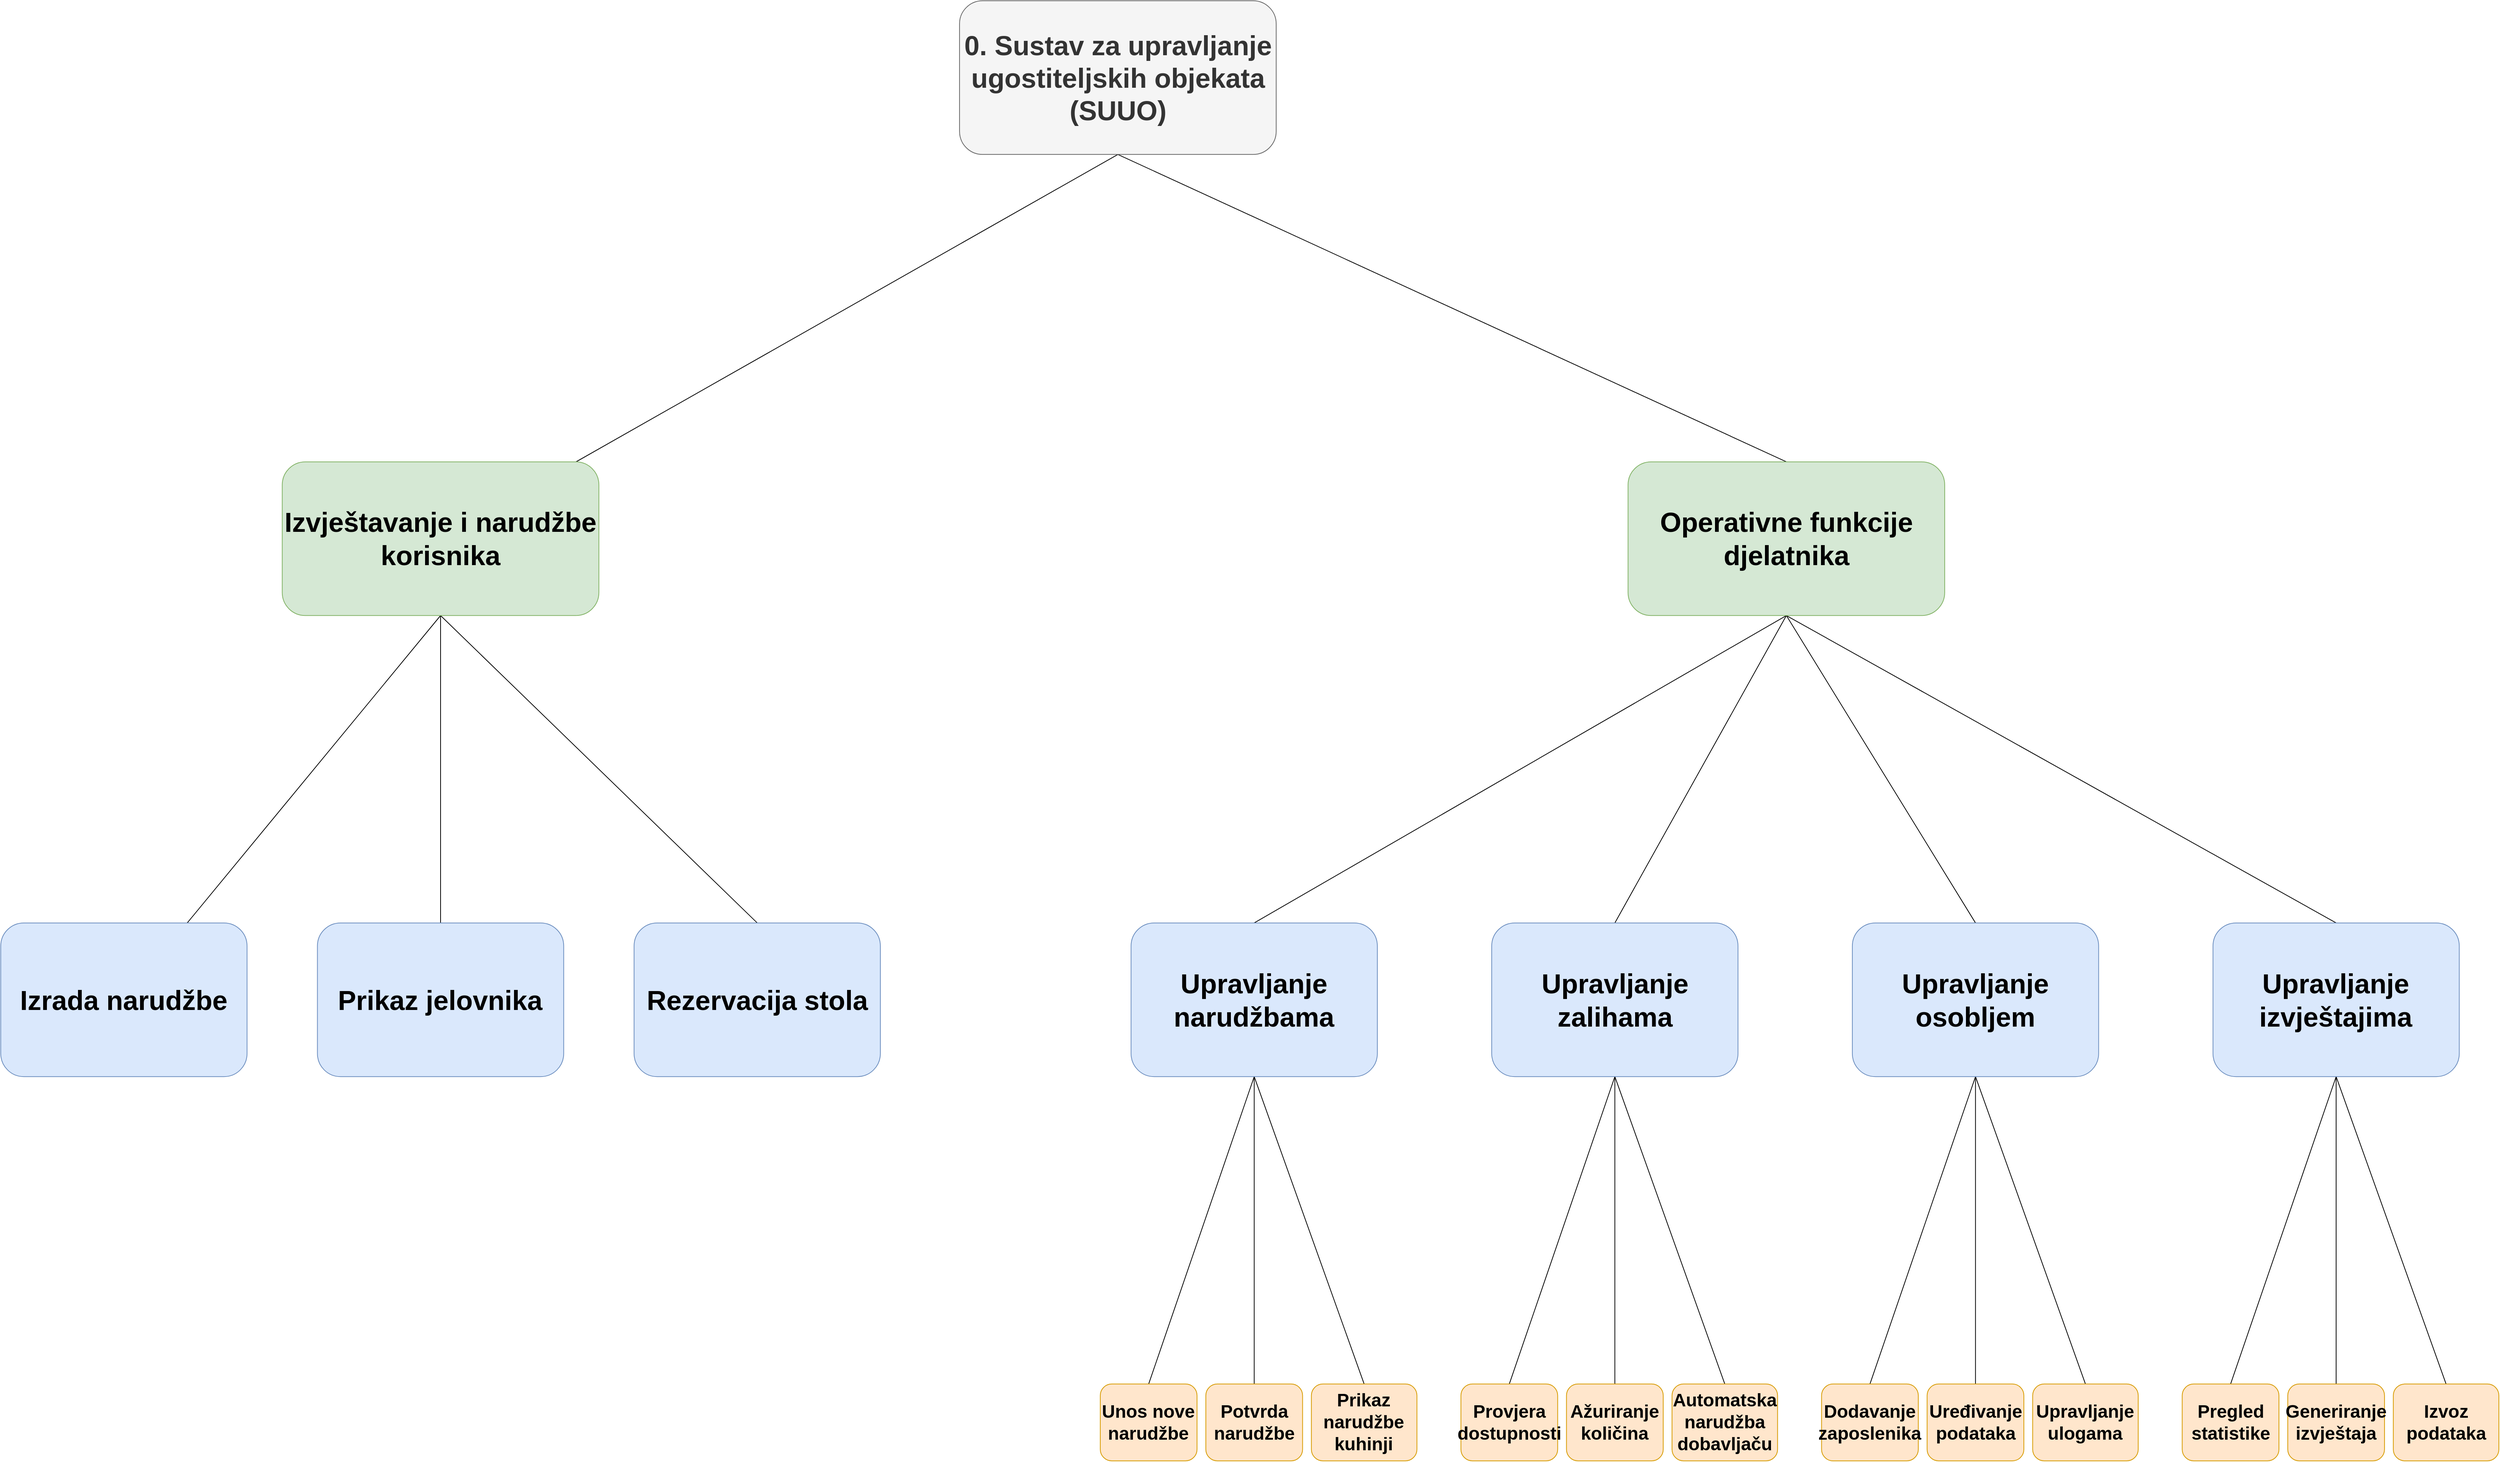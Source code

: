 <mxfile scale="1" border="100" version="26.1.3">
  <diagram name="Page-1" id="kxrtQBPMnSYleZCFBnPV">
    <mxGraphModel dx="2312" dy="2745" grid="1" gridSize="10" guides="1" tooltips="1" connect="1" arrows="1" fold="1" page="0" pageScale="1" pageWidth="827" pageHeight="1169" background="#ffffff" math="0" shadow="0">
      <root>
        <mxCell id="0" />
        <mxCell id="1" parent="0" />
        <mxCell id="YCWfUdo7x6KPriQirSMr-171" value="" style="group" parent="1" vertex="1" connectable="0">
          <mxGeometry x="-1490" y="-1910" width="3300" height="1930" as="geometry" />
        </mxCell>
        <mxCell id="YCWfUdo7x6KPriQirSMr-136" style="rounded=0;orthogonalLoop=1;jettySize=auto;html=1;exitX=0.5;exitY=1;exitDx=0;exitDy=0;endArrow=none;startFill=0;fontStyle=1" parent="YCWfUdo7x6KPriQirSMr-171" source="YCWfUdo7x6KPriQirSMr-123" target="YCWfUdo7x6KPriQirSMr-124" edge="1">
          <mxGeometry relative="1" as="geometry" />
        </mxCell>
        <mxCell id="YCWfUdo7x6KPriQirSMr-137" style="rounded=0;orthogonalLoop=1;jettySize=auto;html=1;exitX=0.5;exitY=1;exitDx=0;exitDy=0;entryX=0.5;entryY=0;entryDx=0;entryDy=0;endArrow=none;startFill=0;fontStyle=1" parent="YCWfUdo7x6KPriQirSMr-171" source="YCWfUdo7x6KPriQirSMr-123" target="YCWfUdo7x6KPriQirSMr-125" edge="1">
          <mxGeometry relative="1" as="geometry" />
        </mxCell>
        <mxCell id="YCWfUdo7x6KPriQirSMr-123" value="&lt;font style=&quot;font-size: 36px;&quot;&gt;0. Sustav za upravljanje ugostiteljskih objekata (SUUO)&lt;/font&gt;" style="rounded=1;whiteSpace=wrap;html=1;fillColor=#f5f5f5;fontColor=#333333;strokeColor=#666666;fontStyle=1" parent="YCWfUdo7x6KPriQirSMr-171" vertex="1">
          <mxGeometry x="1266.549" width="418.31" height="203.158" as="geometry" />
        </mxCell>
        <mxCell id="YCWfUdo7x6KPriQirSMr-132" style="rounded=0;orthogonalLoop=1;jettySize=auto;html=1;exitX=0.5;exitY=1;exitDx=0;exitDy=0;endArrow=none;startFill=0;fontStyle=1" parent="YCWfUdo7x6KPriQirSMr-171" source="YCWfUdo7x6KPriQirSMr-124" target="YCWfUdo7x6KPriQirSMr-126" edge="1">
          <mxGeometry relative="1" as="geometry" />
        </mxCell>
        <mxCell id="YCWfUdo7x6KPriQirSMr-133" style="rounded=0;orthogonalLoop=1;jettySize=auto;html=1;entryX=0.5;entryY=0;entryDx=0;entryDy=0;endArrow=none;startFill=0;fontStyle=1" parent="YCWfUdo7x6KPriQirSMr-171" source="YCWfUdo7x6KPriQirSMr-124" target="YCWfUdo7x6KPriQirSMr-127" edge="1">
          <mxGeometry relative="1" as="geometry" />
        </mxCell>
        <mxCell id="YCWfUdo7x6KPriQirSMr-134" style="rounded=0;orthogonalLoop=1;jettySize=auto;html=1;entryX=0.5;entryY=0;entryDx=0;entryDy=0;endArrow=none;startFill=0;exitX=0.5;exitY=1;exitDx=0;exitDy=0;fontStyle=1" parent="YCWfUdo7x6KPriQirSMr-171" source="YCWfUdo7x6KPriQirSMr-124" target="YCWfUdo7x6KPriQirSMr-128" edge="1">
          <mxGeometry relative="1" as="geometry" />
        </mxCell>
        <mxCell id="YCWfUdo7x6KPriQirSMr-124" value="&lt;font style=&quot;font-size: 36px;&quot;&gt;Izvještavanje i narudžbe korisnika&lt;/font&gt;" style="rounded=1;whiteSpace=wrap;html=1;fillColor=#d5e8d4;strokeColor=#82b366;fontStyle=1" parent="YCWfUdo7x6KPriQirSMr-171" vertex="1">
          <mxGeometry x="371.831" y="609.474" width="418.31" height="203.158" as="geometry" />
        </mxCell>
        <mxCell id="YCWfUdo7x6KPriQirSMr-142" style="rounded=0;orthogonalLoop=1;jettySize=auto;html=1;exitX=0.5;exitY=1;exitDx=0;exitDy=0;entryX=0.5;entryY=0;entryDx=0;entryDy=0;endArrow=none;startFill=0;fontStyle=1" parent="YCWfUdo7x6KPriQirSMr-171" source="YCWfUdo7x6KPriQirSMr-125" target="YCWfUdo7x6KPriQirSMr-138" edge="1">
          <mxGeometry relative="1" as="geometry" />
        </mxCell>
        <mxCell id="YCWfUdo7x6KPriQirSMr-143" style="rounded=0;orthogonalLoop=1;jettySize=auto;html=1;exitX=0.5;exitY=1;exitDx=0;exitDy=0;entryX=0.5;entryY=0;entryDx=0;entryDy=0;endArrow=none;startFill=0;fontStyle=1" parent="YCWfUdo7x6KPriQirSMr-171" source="YCWfUdo7x6KPriQirSMr-125" target="YCWfUdo7x6KPriQirSMr-139" edge="1">
          <mxGeometry relative="1" as="geometry" />
        </mxCell>
        <mxCell id="YCWfUdo7x6KPriQirSMr-144" style="rounded=0;orthogonalLoop=1;jettySize=auto;html=1;exitX=0.5;exitY=1;exitDx=0;exitDy=0;entryX=0.5;entryY=0;entryDx=0;entryDy=0;endArrow=none;startFill=0;fontStyle=1" parent="YCWfUdo7x6KPriQirSMr-171" source="YCWfUdo7x6KPriQirSMr-125" target="YCWfUdo7x6KPriQirSMr-140" edge="1">
          <mxGeometry relative="1" as="geometry" />
        </mxCell>
        <mxCell id="YCWfUdo7x6KPriQirSMr-145" style="rounded=0;orthogonalLoop=1;jettySize=auto;html=1;exitX=0.5;exitY=1;exitDx=0;exitDy=0;entryX=0.5;entryY=0;entryDx=0;entryDy=0;endArrow=none;startFill=0;fontStyle=1" parent="YCWfUdo7x6KPriQirSMr-171" source="YCWfUdo7x6KPriQirSMr-125" target="YCWfUdo7x6KPriQirSMr-141" edge="1">
          <mxGeometry relative="1" as="geometry" />
        </mxCell>
        <mxCell id="YCWfUdo7x6KPriQirSMr-125" value="&lt;font style=&quot;font-size: 36px;&quot;&gt; Operativne funkcije djelatnika&lt;/font&gt;" style="rounded=1;whiteSpace=wrap;html=1;fillColor=#d5e8d4;strokeColor=#82b366;fontStyle=1" parent="YCWfUdo7x6KPriQirSMr-171" vertex="1">
          <mxGeometry x="2149.648" y="609.474" width="418.31" height="203.158" as="geometry" />
        </mxCell>
        <mxCell id="YCWfUdo7x6KPriQirSMr-126" value="&lt;font style=&quot;font-size: 36px;&quot;&gt;Izrada narudžbe&lt;/font&gt;" style="rounded=1;whiteSpace=wrap;html=1;fillColor=#dae8fc;strokeColor=#6c8ebf;fontStyle=1" parent="YCWfUdo7x6KPriQirSMr-171" vertex="1">
          <mxGeometry y="1218.947" width="325.352" height="203.158" as="geometry" />
        </mxCell>
        <mxCell id="YCWfUdo7x6KPriQirSMr-127" value="&lt;font style=&quot;font-size: 36px;&quot;&gt;Prikaz jelovnika&lt;/font&gt;" style="rounded=1;whiteSpace=wrap;html=1;fillColor=#dae8fc;strokeColor=#6c8ebf;fontStyle=1" parent="YCWfUdo7x6KPriQirSMr-171" vertex="1">
          <mxGeometry x="418.31" y="1218.947" width="325.352" height="203.158" as="geometry" />
        </mxCell>
        <mxCell id="YCWfUdo7x6KPriQirSMr-128" value="&lt;font style=&quot;font-size: 36px;&quot;&gt;Rezervacija stola&lt;/font&gt;" style="rounded=1;whiteSpace=wrap;html=1;fillColor=#dae8fc;strokeColor=#6c8ebf;fontStyle=1" parent="YCWfUdo7x6KPriQirSMr-171" vertex="1">
          <mxGeometry x="836.62" y="1218.947" width="325.352" height="203.158" as="geometry" />
        </mxCell>
        <mxCell id="YCWfUdo7x6KPriQirSMr-158" style="rounded=0;orthogonalLoop=1;jettySize=auto;html=1;entryX=0.5;entryY=0;entryDx=0;entryDy=0;endArrow=none;startFill=0;exitX=0.5;exitY=1;exitDx=0;exitDy=0;fontStyle=1" parent="YCWfUdo7x6KPriQirSMr-171" source="YCWfUdo7x6KPriQirSMr-138" target="YCWfUdo7x6KPriQirSMr-155" edge="1">
          <mxGeometry relative="1" as="geometry" />
        </mxCell>
        <mxCell id="YCWfUdo7x6KPriQirSMr-159" style="rounded=0;orthogonalLoop=1;jettySize=auto;html=1;exitX=0.5;exitY=1;exitDx=0;exitDy=0;entryX=0.5;entryY=0;entryDx=0;entryDy=0;endArrow=none;startFill=0;fontStyle=1" parent="YCWfUdo7x6KPriQirSMr-171" source="YCWfUdo7x6KPriQirSMr-138" target="YCWfUdo7x6KPriQirSMr-156" edge="1">
          <mxGeometry relative="1" as="geometry" />
        </mxCell>
        <mxCell id="YCWfUdo7x6KPriQirSMr-160" style="rounded=0;orthogonalLoop=1;jettySize=auto;html=1;exitX=0.5;exitY=1;exitDx=0;exitDy=0;entryX=0.5;entryY=0;entryDx=0;entryDy=0;endArrow=none;startFill=0;fontStyle=1" parent="YCWfUdo7x6KPriQirSMr-171" source="YCWfUdo7x6KPriQirSMr-138" target="YCWfUdo7x6KPriQirSMr-157" edge="1">
          <mxGeometry relative="1" as="geometry" />
        </mxCell>
        <mxCell id="YCWfUdo7x6KPriQirSMr-138" value="&lt;font style=&quot;font-size: 36px;&quot;&gt;Upravljanje narudžbama&lt;/font&gt;" style="rounded=1;whiteSpace=wrap;html=1;fillColor=#dae8fc;strokeColor=#6c8ebf;fontStyle=1" parent="YCWfUdo7x6KPriQirSMr-171" vertex="1">
          <mxGeometry x="1493.134" y="1218.947" width="325.352" height="203.158" as="geometry" />
        </mxCell>
        <mxCell id="YCWfUdo7x6KPriQirSMr-161" style="rounded=0;orthogonalLoop=1;jettySize=auto;html=1;exitX=0.5;exitY=1;exitDx=0;exitDy=0;entryX=0.5;entryY=0;entryDx=0;entryDy=0;endArrow=none;startFill=0;fontStyle=1" parent="YCWfUdo7x6KPriQirSMr-171" source="YCWfUdo7x6KPriQirSMr-139" target="YCWfUdo7x6KPriQirSMr-146" edge="1">
          <mxGeometry relative="1" as="geometry" />
        </mxCell>
        <mxCell id="YCWfUdo7x6KPriQirSMr-162" style="rounded=0;orthogonalLoop=1;jettySize=auto;html=1;exitX=0.5;exitY=1;exitDx=0;exitDy=0;entryX=0.5;entryY=0;entryDx=0;entryDy=0;endArrow=none;startFill=0;fontStyle=1" parent="YCWfUdo7x6KPriQirSMr-171" source="YCWfUdo7x6KPriQirSMr-139" target="YCWfUdo7x6KPriQirSMr-147" edge="1">
          <mxGeometry relative="1" as="geometry" />
        </mxCell>
        <mxCell id="YCWfUdo7x6KPriQirSMr-163" style="rounded=0;orthogonalLoop=1;jettySize=auto;html=1;exitX=0.5;exitY=1;exitDx=0;exitDy=0;entryX=0.5;entryY=0;entryDx=0;entryDy=0;endArrow=none;startFill=0;fontStyle=1" parent="YCWfUdo7x6KPriQirSMr-171" source="YCWfUdo7x6KPriQirSMr-139" target="YCWfUdo7x6KPriQirSMr-148" edge="1">
          <mxGeometry relative="1" as="geometry" />
        </mxCell>
        <mxCell id="YCWfUdo7x6KPriQirSMr-139" value="&lt;font style=&quot;font-size: 36px;&quot;&gt;Upravljanje zalihama&lt;/font&gt;" style="rounded=1;whiteSpace=wrap;html=1;fillColor=#dae8fc;strokeColor=#6c8ebf;fontStyle=1" parent="YCWfUdo7x6KPriQirSMr-171" vertex="1">
          <mxGeometry x="1969.542" y="1218.947" width="325.352" height="203.158" as="geometry" />
        </mxCell>
        <mxCell id="YCWfUdo7x6KPriQirSMr-164" style="rounded=0;orthogonalLoop=1;jettySize=auto;html=1;exitX=0.5;exitY=1;exitDx=0;exitDy=0;entryX=0.5;entryY=0;entryDx=0;entryDy=0;endArrow=none;startFill=0;fontStyle=1" parent="YCWfUdo7x6KPriQirSMr-171" source="YCWfUdo7x6KPriQirSMr-140" target="YCWfUdo7x6KPriQirSMr-149" edge="1">
          <mxGeometry relative="1" as="geometry" />
        </mxCell>
        <mxCell id="YCWfUdo7x6KPriQirSMr-165" style="rounded=0;orthogonalLoop=1;jettySize=auto;html=1;exitX=0.5;exitY=1;exitDx=0;exitDy=0;entryX=0.5;entryY=0;entryDx=0;entryDy=0;endArrow=none;startFill=0;fontStyle=1" parent="YCWfUdo7x6KPriQirSMr-171" source="YCWfUdo7x6KPriQirSMr-140" target="YCWfUdo7x6KPriQirSMr-150" edge="1">
          <mxGeometry relative="1" as="geometry" />
        </mxCell>
        <mxCell id="YCWfUdo7x6KPriQirSMr-166" style="rounded=0;orthogonalLoop=1;jettySize=auto;html=1;exitX=0.5;exitY=1;exitDx=0;exitDy=0;entryX=0.5;entryY=0;entryDx=0;entryDy=0;endArrow=none;startFill=0;fontStyle=1" parent="YCWfUdo7x6KPriQirSMr-171" source="YCWfUdo7x6KPriQirSMr-140" target="YCWfUdo7x6KPriQirSMr-151" edge="1">
          <mxGeometry relative="1" as="geometry" />
        </mxCell>
        <mxCell id="YCWfUdo7x6KPriQirSMr-140" value="&lt;font style=&quot;font-size: 36px;&quot;&gt;Upravljanje osobljem&lt;/font&gt;" style="rounded=1;whiteSpace=wrap;html=1;fillColor=#dae8fc;strokeColor=#6c8ebf;fontStyle=1" parent="YCWfUdo7x6KPriQirSMr-171" vertex="1">
          <mxGeometry x="2445.951" y="1218.947" width="325.352" height="203.158" as="geometry" />
        </mxCell>
        <mxCell id="YCWfUdo7x6KPriQirSMr-167" style="rounded=0;orthogonalLoop=1;jettySize=auto;html=1;exitX=0.5;exitY=1;exitDx=0;exitDy=0;entryX=0.5;entryY=0;entryDx=0;entryDy=0;endArrow=none;startFill=0;fontStyle=1" parent="YCWfUdo7x6KPriQirSMr-171" source="YCWfUdo7x6KPriQirSMr-141" target="YCWfUdo7x6KPriQirSMr-152" edge="1">
          <mxGeometry relative="1" as="geometry" />
        </mxCell>
        <mxCell id="YCWfUdo7x6KPriQirSMr-168" style="rounded=0;orthogonalLoop=1;jettySize=auto;html=1;exitX=0.5;exitY=1;exitDx=0;exitDy=0;entryX=0.5;entryY=0;entryDx=0;entryDy=0;endArrow=none;startFill=0;fontStyle=1" parent="YCWfUdo7x6KPriQirSMr-171" source="YCWfUdo7x6KPriQirSMr-141" target="YCWfUdo7x6KPriQirSMr-153" edge="1">
          <mxGeometry relative="1" as="geometry" />
        </mxCell>
        <mxCell id="YCWfUdo7x6KPriQirSMr-169" style="rounded=0;orthogonalLoop=1;jettySize=auto;html=1;exitX=0.5;exitY=1;exitDx=0;exitDy=0;entryX=0.5;entryY=0;entryDx=0;entryDy=0;endArrow=none;startFill=0;fontStyle=1" parent="YCWfUdo7x6KPriQirSMr-171" source="YCWfUdo7x6KPriQirSMr-141" target="YCWfUdo7x6KPriQirSMr-154" edge="1">
          <mxGeometry relative="1" as="geometry" />
        </mxCell>
        <mxCell id="YCWfUdo7x6KPriQirSMr-141" value="&lt;font style=&quot;font-size: 36px;&quot;&gt;Upravljanje izvještajima&lt;/font&gt;" style="rounded=1;whiteSpace=wrap;html=1;fillColor=#dae8fc;strokeColor=#6c8ebf;fontStyle=1" parent="YCWfUdo7x6KPriQirSMr-171" vertex="1">
          <mxGeometry x="2922.359" y="1218.947" width="325.352" height="203.158" as="geometry" />
        </mxCell>
        <mxCell id="YCWfUdo7x6KPriQirSMr-146" value="&lt;font style=&quot;font-size: 24px;&quot;&gt;Provjera dostupnosti&lt;/font&gt;" style="rounded=1;whiteSpace=wrap;html=1;fillColor=#ffe6cc;strokeColor=#d79b00;fontStyle=1" parent="YCWfUdo7x6KPriQirSMr-171" vertex="1">
          <mxGeometry x="1928.873" y="1828.421" width="127.817" height="101.579" as="geometry" />
        </mxCell>
        <mxCell id="YCWfUdo7x6KPriQirSMr-147" value="&lt;font style=&quot;font-size: 24px;&quot;&gt;Ažuriranje količina&lt;/font&gt;" style="rounded=1;whiteSpace=wrap;html=1;fillColor=#ffe6cc;strokeColor=#d79b00;fontStyle=1" parent="YCWfUdo7x6KPriQirSMr-171" vertex="1">
          <mxGeometry x="2068.31" y="1828.421" width="127.817" height="101.579" as="geometry" />
        </mxCell>
        <mxCell id="YCWfUdo7x6KPriQirSMr-148" value="&lt;font style=&quot;font-size: 24px;&quot;&gt;Automatska narudžba dobavljaču&lt;/font&gt;" style="rounded=1;whiteSpace=wrap;html=1;fillColor=#ffe6cc;strokeColor=#d79b00;fontStyle=1" parent="YCWfUdo7x6KPriQirSMr-171" vertex="1">
          <mxGeometry x="2207.746" y="1828.421" width="139.437" height="101.579" as="geometry" />
        </mxCell>
        <mxCell id="YCWfUdo7x6KPriQirSMr-149" value="&lt;font style=&quot;font-size: 24px;&quot;&gt;Dodavanje zaposlenika&lt;/font&gt;" style="rounded=1;whiteSpace=wrap;html=1;fillColor=#ffe6cc;strokeColor=#d79b00;fontStyle=1" parent="YCWfUdo7x6KPriQirSMr-171" vertex="1">
          <mxGeometry x="2405.282" y="1828.421" width="127.817" height="101.579" as="geometry" />
        </mxCell>
        <mxCell id="YCWfUdo7x6KPriQirSMr-150" value="&lt;font style=&quot;font-size: 24px;&quot;&gt;Uređivanje podataka&lt;/font&gt;" style="rounded=1;whiteSpace=wrap;html=1;fillColor=#ffe6cc;strokeColor=#d79b00;fontStyle=1" parent="YCWfUdo7x6KPriQirSMr-171" vertex="1">
          <mxGeometry x="2544.718" y="1828.421" width="127.817" height="101.579" as="geometry" />
        </mxCell>
        <mxCell id="YCWfUdo7x6KPriQirSMr-151" value="&lt;font style=&quot;font-size: 24px;&quot;&gt;Upravljanje ulogama&lt;/font&gt;" style="rounded=1;whiteSpace=wrap;html=1;fillColor=#ffe6cc;strokeColor=#d79b00;fontStyle=1" parent="YCWfUdo7x6KPriQirSMr-171" vertex="1">
          <mxGeometry x="2684.155" y="1828.421" width="139.437" height="101.579" as="geometry" />
        </mxCell>
        <mxCell id="YCWfUdo7x6KPriQirSMr-152" value="&lt;font style=&quot;font-size: 24px;&quot;&gt;Pregled statistike&lt;/font&gt;" style="rounded=1;whiteSpace=wrap;html=1;fillColor=#ffe6cc;strokeColor=#d79b00;fontStyle=1" parent="YCWfUdo7x6KPriQirSMr-171" vertex="1">
          <mxGeometry x="2881.69" y="1828.421" width="127.817" height="101.579" as="geometry" />
        </mxCell>
        <mxCell id="YCWfUdo7x6KPriQirSMr-153" value="&lt;font style=&quot;font-size: 24px;&quot;&gt;Generiranje izvještaja&lt;/font&gt;" style="rounded=1;whiteSpace=wrap;html=1;fillColor=#ffe6cc;strokeColor=#d79b00;fontStyle=1" parent="YCWfUdo7x6KPriQirSMr-171" vertex="1">
          <mxGeometry x="3021.127" y="1828.421" width="127.817" height="101.579" as="geometry" />
        </mxCell>
        <mxCell id="YCWfUdo7x6KPriQirSMr-154" value="&lt;font style=&quot;font-size: 24px;&quot;&gt;Izvoz podataka&lt;/font&gt;" style="rounded=1;whiteSpace=wrap;html=1;fillColor=#ffe6cc;strokeColor=#d79b00;fontStyle=1" parent="YCWfUdo7x6KPriQirSMr-171" vertex="1">
          <mxGeometry x="3160.563" y="1828.421" width="139.437" height="101.579" as="geometry" />
        </mxCell>
        <mxCell id="YCWfUdo7x6KPriQirSMr-155" value="&lt;font style=&quot;font-size: 24px;&quot;&gt;Unos nove narudžbe&lt;/font&gt;" style="rounded=1;whiteSpace=wrap;html=1;fillColor=#ffe6cc;strokeColor=#d79b00;fontStyle=1" parent="YCWfUdo7x6KPriQirSMr-171" vertex="1">
          <mxGeometry x="1452.465" y="1828.421" width="127.817" height="101.579" as="geometry" />
        </mxCell>
        <mxCell id="YCWfUdo7x6KPriQirSMr-156" value="&lt;font style=&quot;font-size: 24px;&quot;&gt;Potvrda narudžbe&lt;/font&gt;" style="rounded=1;whiteSpace=wrap;html=1;fillColor=#ffe6cc;strokeColor=#d79b00;fontStyle=1" parent="YCWfUdo7x6KPriQirSMr-171" vertex="1">
          <mxGeometry x="1591.901" y="1828.421" width="127.817" height="101.579" as="geometry" />
        </mxCell>
        <mxCell id="YCWfUdo7x6KPriQirSMr-157" value="&lt;font style=&quot;font-size: 24px;&quot;&gt;Prikaz narudžbe kuhinji&lt;/font&gt;" style="rounded=1;whiteSpace=wrap;html=1;fillColor=#ffe6cc;strokeColor=#d79b00;fontStyle=1" parent="YCWfUdo7x6KPriQirSMr-171" vertex="1">
          <mxGeometry x="1731.338" y="1828.421" width="139.437" height="101.579" as="geometry" />
        </mxCell>
      </root>
    </mxGraphModel>
  </diagram>
</mxfile>
